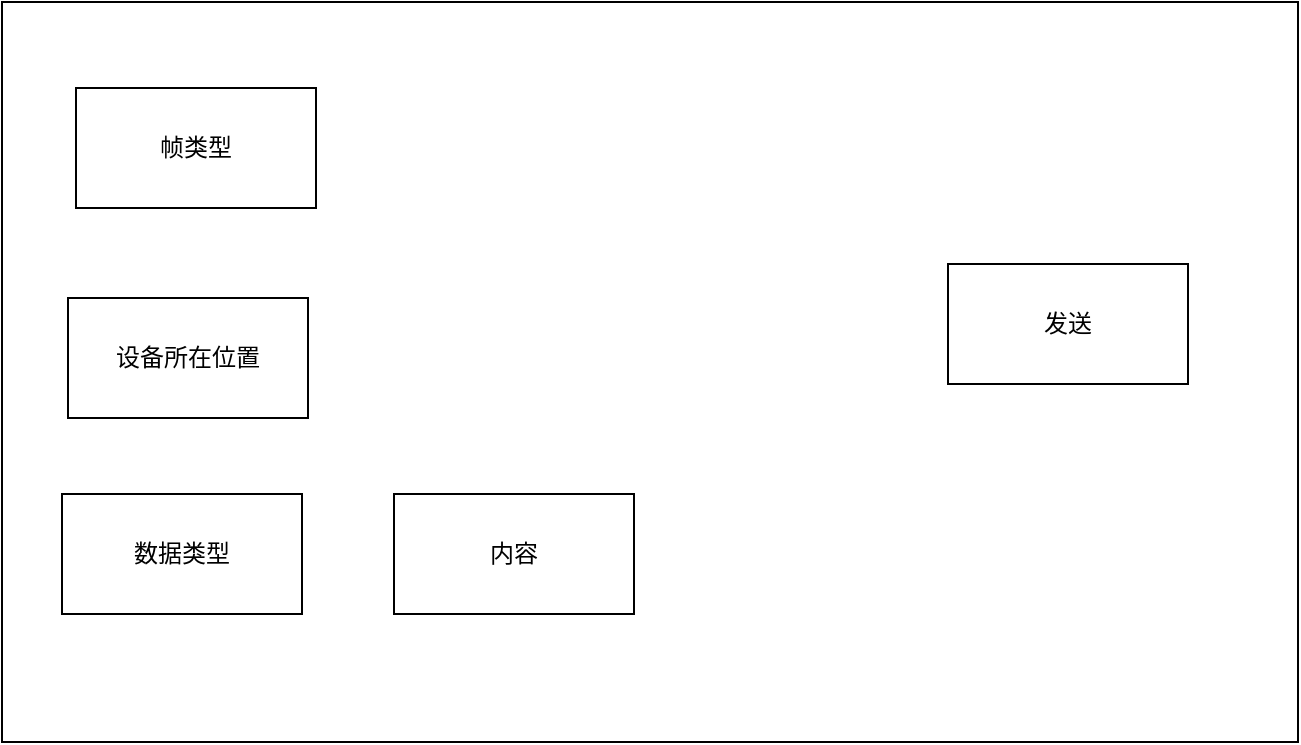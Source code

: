 <mxfile version="24.2.5" type="device">
  <diagram name="第 1 页" id="XMFvxXQEvlXhHtNk-I-A">
    <mxGraphModel dx="1194" dy="691" grid="0" gridSize="10" guides="1" tooltips="1" connect="1" arrows="1" fold="1" page="0" pageScale="1" pageWidth="827" pageHeight="1169" math="0" shadow="0">
      <root>
        <mxCell id="0" />
        <mxCell id="1" parent="0" />
        <mxCell id="b6Y2FkwLLtKDUg33qdHM-2" value="" style="whiteSpace=wrap;html=1;" vertex="1" parent="1">
          <mxGeometry x="27" y="143" width="648" height="370" as="geometry" />
        </mxCell>
        <mxCell id="b6Y2FkwLLtKDUg33qdHM-3" value="帧类型" style="whiteSpace=wrap;html=1;" vertex="1" parent="1">
          <mxGeometry x="64" y="186" width="120" height="60" as="geometry" />
        </mxCell>
        <mxCell id="b6Y2FkwLLtKDUg33qdHM-4" value="设备所在位置" style="whiteSpace=wrap;html=1;" vertex="1" parent="1">
          <mxGeometry x="60" y="291" width="120" height="60" as="geometry" />
        </mxCell>
        <mxCell id="b6Y2FkwLLtKDUg33qdHM-6" value="数据类型" style="whiteSpace=wrap;html=1;" vertex="1" parent="1">
          <mxGeometry x="57" y="389" width="120" height="60" as="geometry" />
        </mxCell>
        <mxCell id="b6Y2FkwLLtKDUg33qdHM-7" value="内容" style="whiteSpace=wrap;html=1;" vertex="1" parent="1">
          <mxGeometry x="223" y="389" width="120" height="60" as="geometry" />
        </mxCell>
        <mxCell id="b6Y2FkwLLtKDUg33qdHM-8" value="发送" style="whiteSpace=wrap;html=1;" vertex="1" parent="1">
          <mxGeometry x="500" y="274" width="120" height="60" as="geometry" />
        </mxCell>
      </root>
    </mxGraphModel>
  </diagram>
</mxfile>
